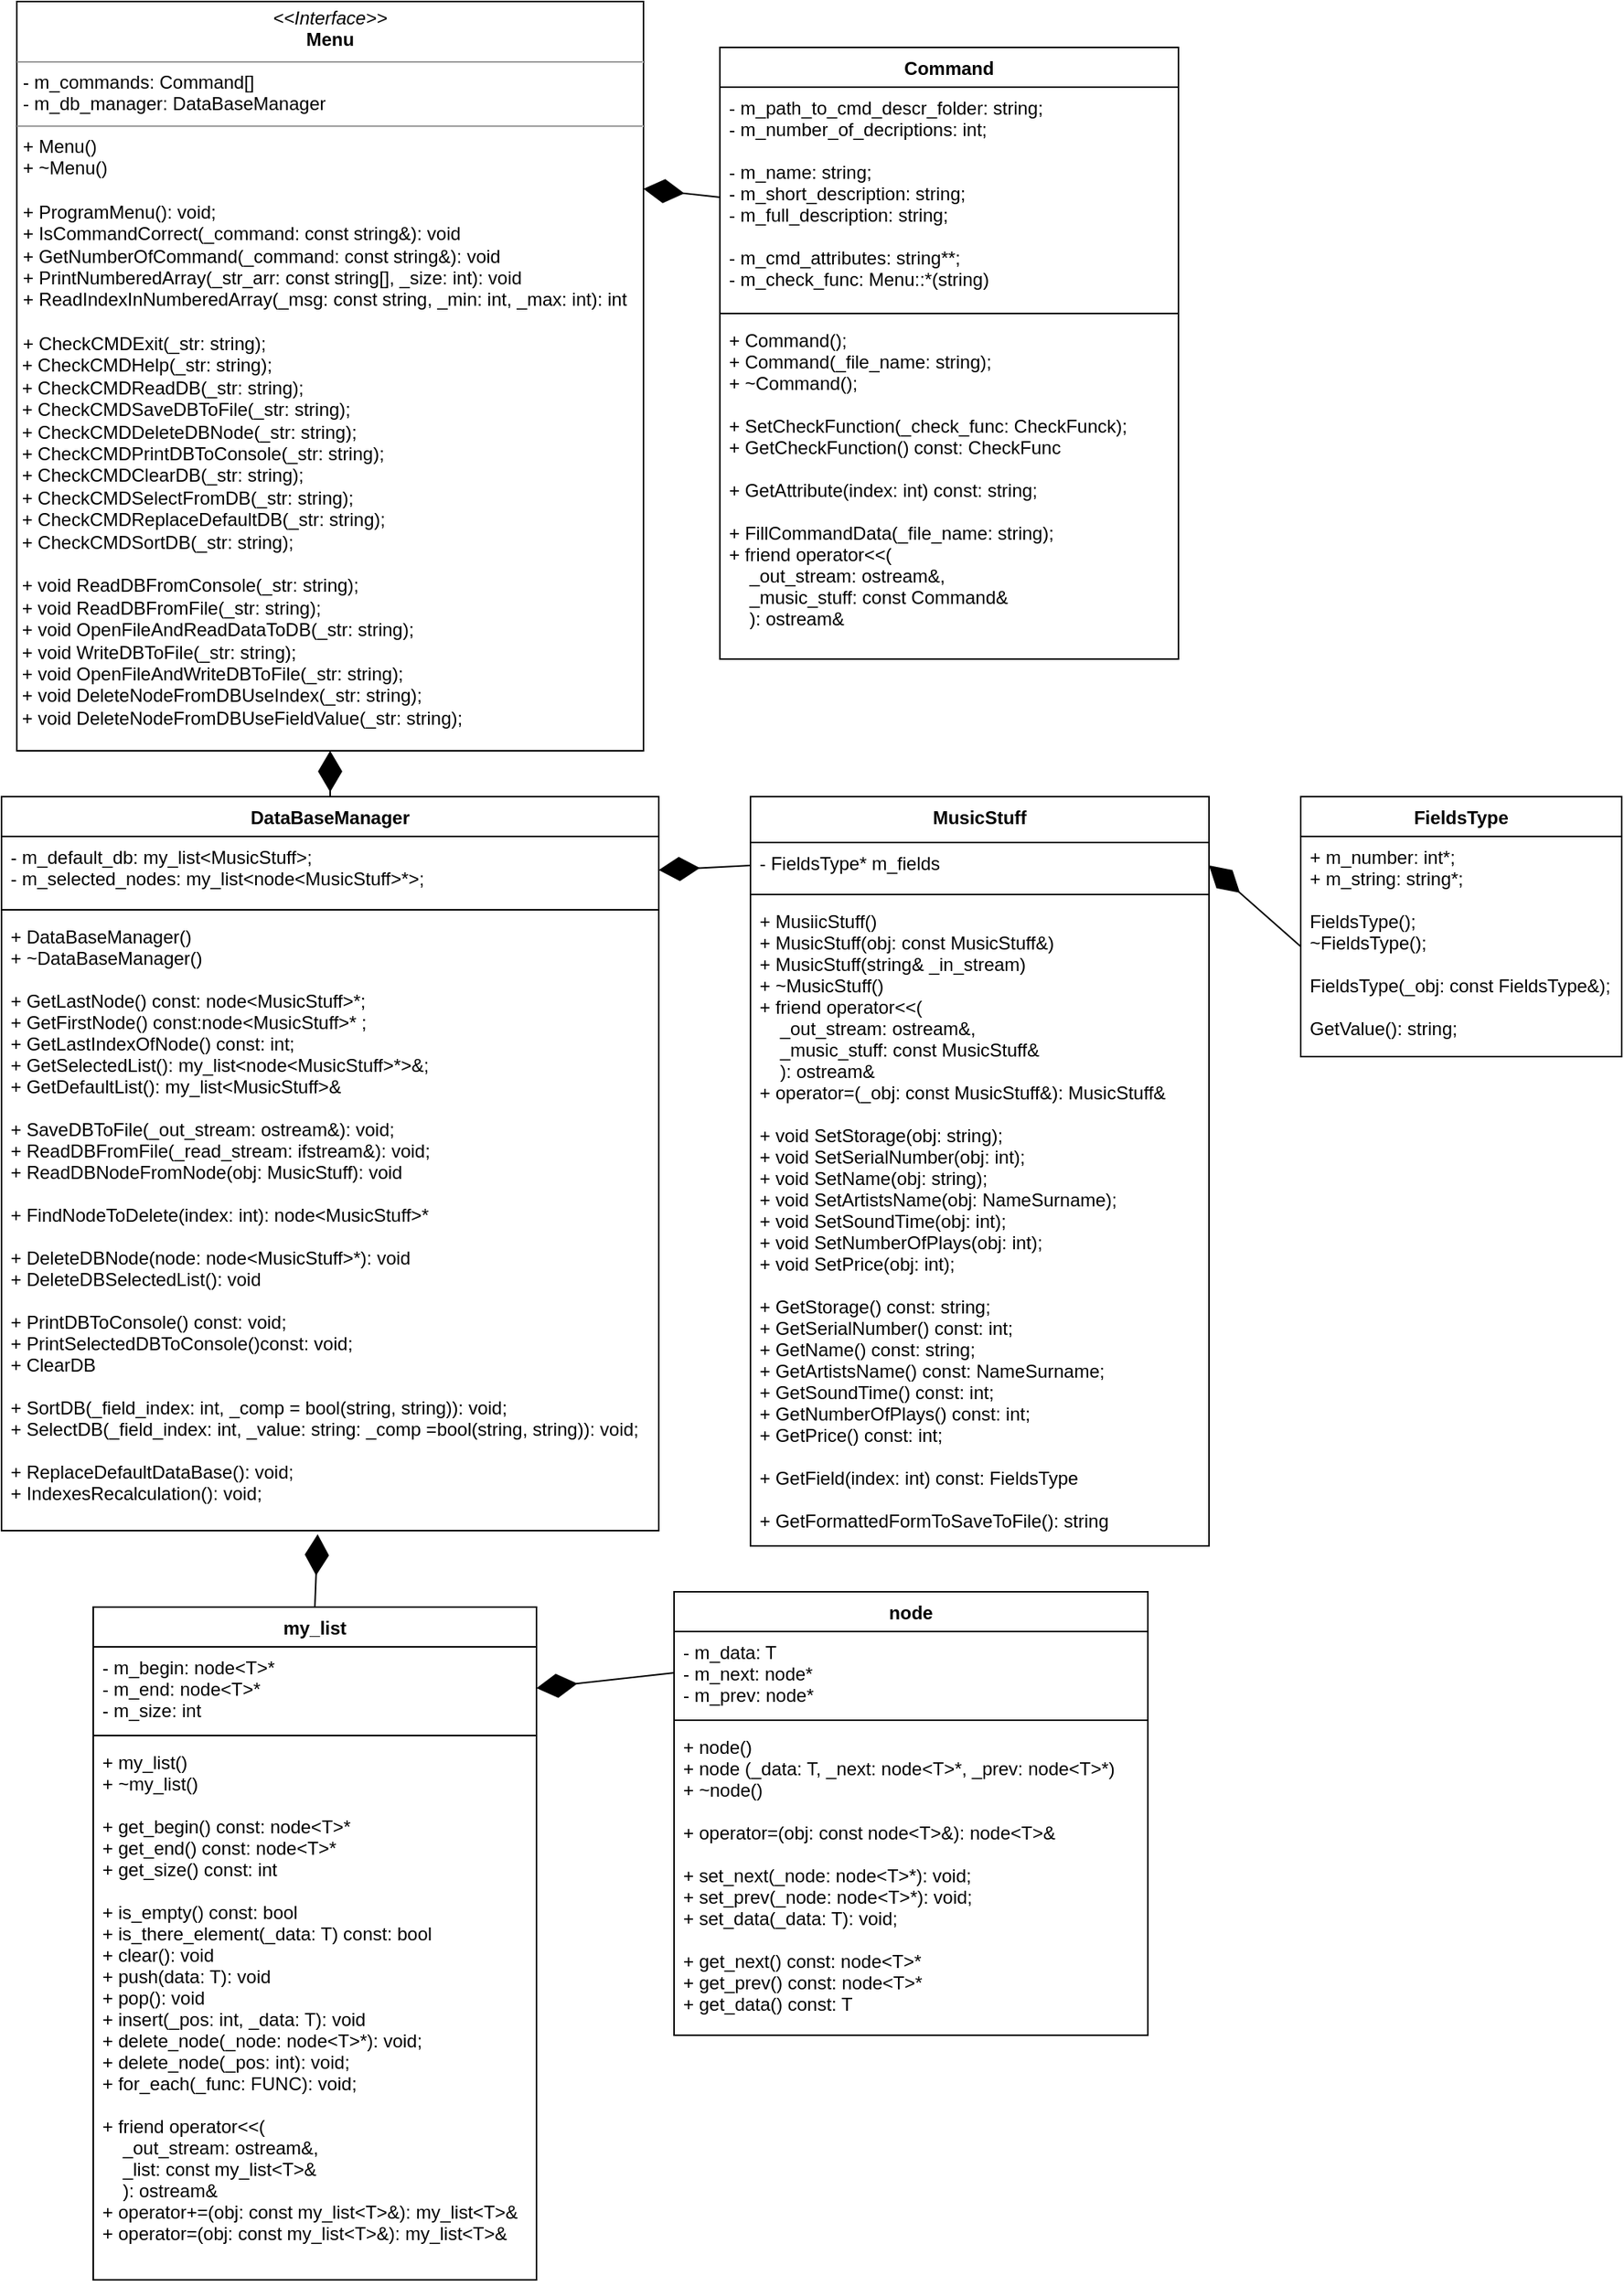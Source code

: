 <mxfile version="16.5.1" type="device"><diagram id="C5RBs43oDa-KdzZeNtuy" name="subd"><mxGraphModel dx="1640" dy="1659" grid="1" gridSize="10" guides="1" tooltips="1" connect="1" arrows="1" fold="1" page="1" pageScale="1" pageWidth="827" pageHeight="1169" math="0" shadow="0"><root><mxCell id="WIyWlLk6GJQsqaUBKTNV-0"/><mxCell id="WIyWlLk6GJQsqaUBKTNV-1" parent="WIyWlLk6GJQsqaUBKTNV-0"/><mxCell id="djRAqeZkzbex1HgP_Muo-0" value="MusicStuff" style="swimlane;fontStyle=1;align=center;verticalAlign=top;childLayout=stackLayout;horizontal=1;startSize=30;horizontalStack=0;resizeParent=1;resizeParentMax=0;resizeLast=0;collapsible=1;marginBottom=0;" parent="WIyWlLk6GJQsqaUBKTNV-1" vertex="1"><mxGeometry x="290" y="190" width="300" height="490" as="geometry"><mxRectangle x="140" y="198" width="90" height="30" as="alternateBounds"/></mxGeometry></mxCell><mxCell id="djRAqeZkzbex1HgP_Muo-1" value="- FieldsType* m_fields&#10; " style="text;strokeColor=none;fillColor=none;align=left;verticalAlign=top;spacingLeft=4;spacingRight=4;overflow=hidden;rotatable=0;points=[[0,0.5],[1,0.5]];portConstraint=eastwest;" parent="djRAqeZkzbex1HgP_Muo-0" vertex="1"><mxGeometry y="30" width="300" height="30" as="geometry"/></mxCell><mxCell id="djRAqeZkzbex1HgP_Muo-2" value="" style="line;strokeWidth=1;fillColor=none;align=left;verticalAlign=middle;spacingTop=-1;spacingLeft=3;spacingRight=3;rotatable=0;labelPosition=right;points=[];portConstraint=eastwest;" parent="djRAqeZkzbex1HgP_Muo-0" vertex="1"><mxGeometry y="60" width="300" height="8" as="geometry"/></mxCell><mxCell id="djRAqeZkzbex1HgP_Muo-3" value="+ MusiicStuff()&#10;+ MusicStuff(obj: const MusicStuff&amp;)&#10;+ MusicStuff(string&amp; _in_stream)&#10;+ ~MusicStuff()&#10;+ friend operator&lt;&lt;(&#10;    _out_stream: ostream&amp;,&#10;    _music_stuff: const MusicStuff&amp; &#10;    ): ostream&amp;&#10;+ operator=(_obj: const MusicStuff&amp;): MusicStuff&amp;&#10;&#10;+ void SetStorage(obj: string);&#10;+ void SetSerialNumber(obj: int);&#10;+ void SetName(obj: string);&#10;+ void SetArtistsName(obj: NameSurname);&#10;+ void SetSoundTime(obj: int);&#10;+ void SetNumberOfPlays(obj: int);&#10;+ void SetPrice(obj: int);&#10;&#10;+ GetStorage() const: string;&#10;+ GetSerialNumber() const: int;&#10;+ GetName() const: string;&#10;+ GetArtistsName() const: NameSurname;&#10;+ GetSoundTime() const: int;&#10;+ GetNumberOfPlays() const: int;&#10;+ GetPrice() const: int;&#10;&#10;+ GetField(index: int) const: FieldsType&#10;&#10;+ GetFormattedFormToSaveToFile(): string" style="text;strokeColor=none;fillColor=none;align=left;verticalAlign=top;spacingLeft=4;spacingRight=4;overflow=hidden;rotatable=0;points=[[0,0.5],[1,0.5]];portConstraint=eastwest;" parent="djRAqeZkzbex1HgP_Muo-0" vertex="1"><mxGeometry y="68" width="300" height="422" as="geometry"/></mxCell><mxCell id="djRAqeZkzbex1HgP_Muo-11" value="" style="endArrow=diamondThin;endFill=1;endSize=24;html=1;rounded=0;entryX=1;entryY=0.5;entryDx=0;entryDy=0;exitX=0;exitY=0.5;exitDx=0;exitDy=0;" parent="WIyWlLk6GJQsqaUBKTNV-1" source="dg60dyxxbCiK7yFR5BYV-1" target="djRAqeZkzbex1HgP_Muo-1" edge="1"><mxGeometry width="160" relative="1" as="geometry"><mxPoint x="820" y="293" as="sourcePoint"/><mxPoint x="710" y="350" as="targetPoint"/><Array as="points"/></mxGeometry></mxCell><mxCell id="djRAqeZkzbex1HgP_Muo-12" value="DataBaseManager" style="swimlane;fontStyle=1;align=center;verticalAlign=top;childLayout=stackLayout;horizontal=1;startSize=26;horizontalStack=0;resizeParent=1;resizeParentMax=0;resizeLast=0;collapsible=1;marginBottom=0;" parent="WIyWlLk6GJQsqaUBKTNV-1" vertex="1"><mxGeometry x="-200" y="190" width="430" height="480" as="geometry"><mxRectangle x="-55" y="200" width="140" height="26" as="alternateBounds"/></mxGeometry></mxCell><mxCell id="djRAqeZkzbex1HgP_Muo-13" value="- m_default_db: my_list&lt;MusicStuff&gt;;&#10;- m_selected_nodes: my_list&lt;node&lt;MusicStuff&gt;*&gt;;" style="text;strokeColor=none;fillColor=none;align=left;verticalAlign=top;spacingLeft=4;spacingRight=4;overflow=hidden;rotatable=0;points=[[0,0.5],[1,0.5]];portConstraint=eastwest;" parent="djRAqeZkzbex1HgP_Muo-12" vertex="1"><mxGeometry y="26" width="430" height="44" as="geometry"/></mxCell><mxCell id="djRAqeZkzbex1HgP_Muo-14" value="" style="line;strokeWidth=1;fillColor=none;align=left;verticalAlign=middle;spacingTop=-1;spacingLeft=3;spacingRight=3;rotatable=0;labelPosition=right;points=[];portConstraint=eastwest;" parent="djRAqeZkzbex1HgP_Muo-12" vertex="1"><mxGeometry y="70" width="430" height="8" as="geometry"/></mxCell><mxCell id="djRAqeZkzbex1HgP_Muo-15" value="+ DataBaseManager()&#10;+ ~DataBaseManager()&#10;&#10;+ GetLastNode() const: node&lt;MusicStuff&gt;*;&#10;+ GetFirstNode() const:node&lt;MusicStuff&gt;* ;&#10;+ GetLastIndexOfNode() const: int;&#10;+ GetSelectedList(): my_list&lt;node&lt;MusicStuff&gt;*&gt;&amp;;&#10;+ GetDefaultList(): my_list&lt;MusicStuff&gt;&amp;&#10;&#10;+ SaveDBToFile(_out_stream: ostream&amp;): void;&#10;+ ReadDBFromFile(_read_stream: ifstream&amp;): void;&#10;+ ReadDBNodeFromNode(obj: MusicStuff): void&#10;&#10;+ FindNodeToDelete(index: int): node&lt;MusicStuff&gt;*&#10; &#10;+ DeleteDBNode(node: node&lt;MusicStuff&gt;*): void&#10;+ DeleteDBSelectedList(): void&#10; &#10;+ PrintDBToConsole() const: void;&#10;+ PrintSelectedDBToConsole()const: void;&#10;+ ClearDB&#10;&#10;+ SortDB(_field_index: int, _comp = bool(string, string)): void;&#10;+ SelectDB(_field_index: int, _value: string: _comp =bool(string, string)): void;&#10;&#10;+ ReplaceDefaultDataBase(): void;&#10;+ IndexesRecalculation(): void;" style="text;strokeColor=none;fillColor=none;align=left;verticalAlign=top;spacingLeft=4;spacingRight=4;overflow=hidden;rotatable=0;points=[[0,0.5],[1,0.5]];portConstraint=eastwest;" parent="djRAqeZkzbex1HgP_Muo-12" vertex="1"><mxGeometry y="78" width="430" height="402" as="geometry"/></mxCell><mxCell id="djRAqeZkzbex1HgP_Muo-16" value="" style="endArrow=diamondThin;endFill=1;endSize=24;html=1;rounded=0;entryX=1;entryY=0.5;entryDx=0;entryDy=0;exitX=0;exitY=0.5;exitDx=0;exitDy=0;" parent="WIyWlLk6GJQsqaUBKTNV-1" source="djRAqeZkzbex1HgP_Muo-1" target="djRAqeZkzbex1HgP_Muo-13" edge="1"><mxGeometry width="160" relative="1" as="geometry"><mxPoint x="600" y="258" as="sourcePoint"/><mxPoint x="520" y="300" as="targetPoint"/><Array as="points"/></mxGeometry></mxCell><mxCell id="djRAqeZkzbex1HgP_Muo-17" value="my_list" style="swimlane;fontStyle=1;align=center;verticalAlign=top;childLayout=stackLayout;horizontal=1;startSize=26;horizontalStack=0;resizeParent=1;resizeParentMax=0;resizeLast=0;collapsible=1;marginBottom=0;" parent="WIyWlLk6GJQsqaUBKTNV-1" vertex="1"><mxGeometry x="-140" y="720" width="290" height="440" as="geometry"><mxRectangle x="-23" y="260" width="70" height="26" as="alternateBounds"/></mxGeometry></mxCell><mxCell id="djRAqeZkzbex1HgP_Muo-18" value="- m_begin: node&lt;T&gt;*&#10;- m_end: node&lt;T&gt;*&#10;- m_size: int" style="text;strokeColor=none;fillColor=none;align=left;verticalAlign=top;spacingLeft=4;spacingRight=4;overflow=hidden;rotatable=0;points=[[0,0.5],[1,0.5]];portConstraint=eastwest;" parent="djRAqeZkzbex1HgP_Muo-17" vertex="1"><mxGeometry y="26" width="290" height="54" as="geometry"/></mxCell><mxCell id="djRAqeZkzbex1HgP_Muo-19" value="" style="line;strokeWidth=1;fillColor=none;align=left;verticalAlign=middle;spacingTop=-1;spacingLeft=3;spacingRight=3;rotatable=0;labelPosition=right;points=[];portConstraint=eastwest;" parent="djRAqeZkzbex1HgP_Muo-17" vertex="1"><mxGeometry y="80" width="290" height="8" as="geometry"/></mxCell><mxCell id="djRAqeZkzbex1HgP_Muo-20" value="+ my_list()&#10;+ ~my_list()&#10;&#10;+ get_begin() const: node&lt;T&gt;*&#10;+ get_end() const: node&lt;T&gt;*&#10;+ get_size() const: int&#10;&#10;+ is_empty() const: bool&#10;+ is_there_element(_data: T) const: bool&#10;+ clear(): void&#10;+ push(data: T): void&#10;+ pop(): void&#10;+ insert(_pos: int, _data: T): void&#10;+ delete_node(_node: node&lt;T&gt;*): void;&#10;+ delete_node(_pos: int): void;&#10;+ for_each(_func: FUNC): void;&#10;&#10;+ friend operator&lt;&lt;(&#10;    _out_stream: ostream&amp;,&#10;    _list: const my_list&lt;T&gt;&amp; &#10;    ): ostream&amp;&#10;+ operator+=(obj: const my_list&lt;T&gt;&amp;): my_list&lt;T&gt;&amp;&#10;+ operator=(obj: const my_list&lt;T&gt;&amp;): my_list&lt;T&gt;&amp;" style="text;strokeColor=none;fillColor=none;align=left;verticalAlign=top;spacingLeft=4;spacingRight=4;overflow=hidden;rotatable=0;points=[[0,0.5],[1,0.5]];portConstraint=eastwest;" parent="djRAqeZkzbex1HgP_Muo-17" vertex="1"><mxGeometry y="88" width="290" height="352" as="geometry"/></mxCell><mxCell id="djRAqeZkzbex1HgP_Muo-23" value="" style="endArrow=diamondThin;endFill=1;endSize=24;html=1;rounded=0;entryX=0.481;entryY=1.006;entryDx=0;entryDy=0;exitX=0.5;exitY=0;exitDx=0;exitDy=0;entryPerimeter=0;" parent="WIyWlLk6GJQsqaUBKTNV-1" source="djRAqeZkzbex1HgP_Muo-17" target="djRAqeZkzbex1HgP_Muo-15" edge="1"><mxGeometry width="160" relative="1" as="geometry"><mxPoint x="310" y="300" as="sourcePoint"/><mxPoint x="235" y="254" as="targetPoint"/><Array as="points"/></mxGeometry></mxCell><mxCell id="OLImq8YdDATxBt_v8aPD-3" value="&lt;p style=&quot;margin: 0px ; margin-top: 4px ; text-align: center&quot;&gt;&lt;i&gt;&amp;lt;&amp;lt;Interface&amp;gt;&amp;gt;&lt;/i&gt;&lt;br&gt;&lt;b&gt;Menu&lt;/b&gt;&lt;/p&gt;&lt;hr size=&quot;1&quot;&gt;&lt;p style=&quot;margin: 0px ; margin-left: 4px&quot;&gt;- m_commands: Command[]&lt;br&gt;- m_db_manager: DataBaseManager&lt;/p&gt;&lt;hr size=&quot;1&quot;&gt;&lt;p style=&quot;margin: 0px ; margin-left: 4px&quot;&gt;+ Menu()&lt;br&gt;+ ~Menu()&lt;/p&gt;&lt;p style=&quot;margin: 0px ; margin-left: 4px&quot;&gt;&lt;br&gt;&lt;/p&gt;&lt;p style=&quot;margin: 0px ; margin-left: 4px&quot;&gt;+ ProgramMenu(): void;&lt;/p&gt;&lt;p style=&quot;margin: 0px ; margin-left: 4px&quot;&gt;+ IsCommandCorrect(_command: const string&amp;amp;)&lt;span&gt;: void&lt;/span&gt;&lt;/p&gt;&lt;p style=&quot;margin: 0px ; margin-left: 4px&quot;&gt;+ GetNumberOfCommand&lt;span&gt;(_command: const string&amp;amp;): void&lt;/span&gt;&lt;/p&gt;&lt;p style=&quot;margin: 0px ; margin-left: 4px&quot;&gt;+ PrintNumberedArray(_str_arr: const string[], _size: int): void&lt;/p&gt;&lt;p style=&quot;margin: 0px ; margin-left: 4px&quot;&gt;+ ReadIndexInNumberedArray(_msg: const string, _min: int, _max: int): int&lt;/p&gt;&lt;p style=&quot;margin: 0px ; margin-left: 4px&quot;&gt;&lt;br&gt;&lt;/p&gt;&lt;p style=&quot;margin: 0px ; margin-left: 4px&quot;&gt;+ CheckCMDExit(_str: string);&lt;/p&gt;&amp;nbsp;+ CheckCMDHelp(_str: string);&lt;br&gt;&amp;nbsp;+ CheckCMDReadDB(_str: string);&lt;br&gt;&amp;nbsp;+ CheckCMDSaveDBToFile(_str: string);&lt;br&gt;&amp;nbsp;+ CheckCMDDeleteDBNode(_str: string);&lt;br&gt;&amp;nbsp;+ CheckCMDPrintDBToConsole(_str: string);&lt;br&gt;&amp;nbsp;+ CheckCMDClearDB(_str: string);&lt;br&gt;&amp;nbsp;+ CheckCMDSelectFromDB(_str: string);&lt;br&gt;&amp;nbsp;+&amp;nbsp;CheckCMDReplaceDefaultDB(_str: string);&lt;br&gt;&amp;nbsp;+ CheckCMDSortDB(_str: string);&lt;br&gt;&lt;br&gt;&lt;div&gt;&lt;span&gt;&lt;/span&gt;&amp;nbsp;+ void ReadDBFromConsole(_str:&amp;nbsp;&lt;span&gt;string);&lt;/span&gt;&lt;/div&gt;&lt;div&gt;&lt;span&gt;&lt;/span&gt;&amp;nbsp;+ void ReadDBFromFile(_str:&amp;nbsp;&lt;span&gt;string&lt;/span&gt;);&lt;/div&gt;&amp;nbsp;+&amp;nbsp;&lt;span&gt;void OpenFileAndReadDataToDB(&lt;/span&gt;_str:&amp;nbsp;&lt;span&gt;string&lt;/span&gt;&lt;span&gt;);&lt;/span&gt;&lt;br&gt;&amp;nbsp;+&amp;nbsp;&lt;span&gt;void WriteDBToFile(&lt;/span&gt;_str:&amp;nbsp;&lt;span&gt;string&lt;/span&gt;&lt;span&gt;);&lt;/span&gt;&lt;br&gt;&amp;nbsp;+&amp;nbsp;&lt;span&gt;void OpenFileAndWriteDBToFile(&lt;/span&gt;_str:&amp;nbsp;&lt;span&gt;string&lt;/span&gt;&lt;span&gt;);&lt;/span&gt;&lt;br&gt;&amp;nbsp;+&amp;nbsp;&lt;span&gt;void DeleteNodeFromDBUseIndex(&lt;/span&gt;_str:&amp;nbsp;&lt;span&gt;string&lt;/span&gt;&lt;span&gt;);&lt;/span&gt;&lt;br&gt;&amp;nbsp;+&amp;nbsp;&lt;span&gt;void DeleteNodeFromDBUseFieldValue(&lt;/span&gt;_str:&amp;nbsp;&lt;span&gt;string&lt;/span&gt;&lt;span&gt;);&lt;/span&gt;" style="verticalAlign=top;align=left;overflow=fill;fontSize=12;fontFamily=Helvetica;html=1;" parent="WIyWlLk6GJQsqaUBKTNV-1" vertex="1"><mxGeometry x="-190" y="-330" width="410" height="490" as="geometry"/></mxCell><mxCell id="OLImq8YdDATxBt_v8aPD-4" value="" style="endArrow=diamondThin;endFill=1;endSize=24;html=1;rounded=0;exitX=0.5;exitY=0;exitDx=0;exitDy=0;entryX=0.5;entryY=1;entryDx=0;entryDy=0;" parent="WIyWlLk6GJQsqaUBKTNV-1" source="djRAqeZkzbex1HgP_Muo-12" target="OLImq8YdDATxBt_v8aPD-3" edge="1"><mxGeometry width="160" relative="1" as="geometry"><mxPoint x="110" y="180" as="sourcePoint"/><mxPoint x="270" y="180" as="targetPoint"/><Array as="points"/></mxGeometry></mxCell><mxCell id="OLImq8YdDATxBt_v8aPD-5" value="Command" style="swimlane;fontStyle=1;align=center;verticalAlign=top;childLayout=stackLayout;horizontal=1;startSize=26;horizontalStack=0;resizeParent=1;resizeParentMax=0;resizeLast=0;collapsible=1;marginBottom=0;" parent="WIyWlLk6GJQsqaUBKTNV-1" vertex="1"><mxGeometry x="270" y="-300" width="300" height="400" as="geometry"><mxRectangle x="270" y="-220" width="90" height="26" as="alternateBounds"/></mxGeometry></mxCell><mxCell id="OLImq8YdDATxBt_v8aPD-6" value="- m_path_to_cmd_descr_folder: string;&#10;- m_number_of_decriptions: int;&#10;&#10;- m_name: string;&#10;- m_short_description: string;&#10;- m_full_description: string;&#10;&#10;- m_cmd_attributes: string**;&#10;- m_check_func: Menu::*(string)&#10;" style="text;strokeColor=none;fillColor=none;align=left;verticalAlign=top;spacingLeft=4;spacingRight=4;overflow=hidden;rotatable=0;points=[[0,0.5],[1,0.5]];portConstraint=eastwest;fontStyle=0" parent="OLImq8YdDATxBt_v8aPD-5" vertex="1"><mxGeometry y="26" width="300" height="144" as="geometry"/></mxCell><mxCell id="OLImq8YdDATxBt_v8aPD-7" value="" style="line;strokeWidth=1;fillColor=none;align=left;verticalAlign=middle;spacingTop=-1;spacingLeft=3;spacingRight=3;rotatable=0;labelPosition=right;points=[];portConstraint=eastwest;" parent="OLImq8YdDATxBt_v8aPD-5" vertex="1"><mxGeometry y="170" width="300" height="8" as="geometry"/></mxCell><mxCell id="OLImq8YdDATxBt_v8aPD-8" value="+ Command();&#10;+ Command(_file_name: string);&#10;+ ~Command();&#10;&#10;+ SetCheckFunction(_check_func: CheckFunck);&#10;+ GetCheckFunction() const: CheckFunc&#10;&#10;+ GetAttribute(index: int) const: string;&#10;&#10;+ FillCommandData(_file_name: string);&#10;+ friend operator&lt;&lt;(&#10;    _out_stream: ostream&amp;,&#10;    _music_stuff: const Command&amp; &#10;    ): ostream&amp;&#10;" style="text;strokeColor=none;fillColor=none;align=left;verticalAlign=top;spacingLeft=4;spacingRight=4;overflow=hidden;rotatable=0;points=[[0,0.5],[1,0.5]];portConstraint=eastwest;" parent="OLImq8YdDATxBt_v8aPD-5" vertex="1"><mxGeometry y="178" width="300" height="222" as="geometry"/></mxCell><mxCell id="OLImq8YdDATxBt_v8aPD-9" value="" style="endArrow=diamondThin;endFill=1;endSize=24;html=1;rounded=0;exitX=0;exitY=0.5;exitDx=0;exitDy=0;entryX=1;entryY=0.25;entryDx=0;entryDy=0;" parent="WIyWlLk6GJQsqaUBKTNV-1" source="OLImq8YdDATxBt_v8aPD-6" target="OLImq8YdDATxBt_v8aPD-3" edge="1"><mxGeometry width="160" relative="1" as="geometry"><mxPoint x="170" y="-30" as="sourcePoint"/><mxPoint x="330" y="-30" as="targetPoint"/><Array as="points"/></mxGeometry></mxCell><mxCell id="dg60dyxxbCiK7yFR5BYV-0" value="FieldsType" style="swimlane;fontStyle=1;childLayout=stackLayout;horizontal=1;startSize=26;fillColor=none;horizontalStack=0;resizeParent=1;resizeParentMax=0;resizeLast=0;collapsible=1;marginBottom=0;" vertex="1" parent="WIyWlLk6GJQsqaUBKTNV-1"><mxGeometry x="650" y="190" width="210" height="170" as="geometry"><mxRectangle x="300" y="200" width="90" height="26" as="alternateBounds"/></mxGeometry></mxCell><mxCell id="dg60dyxxbCiK7yFR5BYV-1" value="+ m_number: int*;&#10;+ m_string: string*;&#10;&#10;FieldsType();&#10;~FieldsType();&#10;&#10;FieldsType(_obj: const FieldsType&amp;);&#10;&#10;GetValue(): string;" style="text;strokeColor=none;fillColor=none;align=left;verticalAlign=top;spacingLeft=4;spacingRight=4;overflow=hidden;rotatable=0;points=[[0,0.5],[1,0.5]];portConstraint=eastwest;" vertex="1" parent="dg60dyxxbCiK7yFR5BYV-0"><mxGeometry y="26" width="210" height="144" as="geometry"/></mxCell><mxCell id="dg60dyxxbCiK7yFR5BYV-4" value="node" style="swimlane;fontStyle=1;align=center;verticalAlign=top;childLayout=stackLayout;horizontal=1;startSize=26;horizontalStack=0;resizeParent=1;resizeParentMax=0;resizeLast=0;collapsible=1;marginBottom=0;" vertex="1" parent="WIyWlLk6GJQsqaUBKTNV-1"><mxGeometry x="240" y="710" width="310" height="290" as="geometry"><mxRectangle x="107" y="260" width="60" height="26" as="alternateBounds"/></mxGeometry></mxCell><mxCell id="dg60dyxxbCiK7yFR5BYV-5" value="- m_data: T&#10;- m_next: node*&#10;- m_prev: node*" style="text;strokeColor=none;fillColor=none;align=left;verticalAlign=top;spacingLeft=4;spacingRight=4;overflow=hidden;rotatable=0;points=[[0,0.5],[1,0.5]];portConstraint=eastwest;" vertex="1" parent="dg60dyxxbCiK7yFR5BYV-4"><mxGeometry y="26" width="310" height="54" as="geometry"/></mxCell><mxCell id="dg60dyxxbCiK7yFR5BYV-6" value="" style="line;strokeWidth=1;fillColor=none;align=left;verticalAlign=middle;spacingTop=-1;spacingLeft=3;spacingRight=3;rotatable=0;labelPosition=right;points=[];portConstraint=eastwest;" vertex="1" parent="dg60dyxxbCiK7yFR5BYV-4"><mxGeometry y="80" width="310" height="8" as="geometry"/></mxCell><mxCell id="dg60dyxxbCiK7yFR5BYV-7" value="+ node()&#10;+ node (_data: T, _next: node&lt;T&gt;*, _prev: node&lt;T&gt;*)&#10;+ ~node()&#10;&#10;+ operator=(obj: const node&lt;T&gt;&amp;): node&lt;T&gt;&amp;&#10;&#10;+ set_next(_node: node&lt;T&gt;*): void;&#10;+ set_prev(_node: node&lt;T&gt;*): void;&#10;+ set_data(_data: T): void;&#10;&#10;+ get_next() const: node&lt;T&gt;*&#10;+ get_prev() const: node&lt;T&gt;*&#10;+ get_data() const: T&#10;&#10;" style="text;strokeColor=none;fillColor=none;align=left;verticalAlign=top;spacingLeft=4;spacingRight=4;overflow=hidden;rotatable=0;points=[[0,0.5],[1,0.5]];portConstraint=eastwest;" vertex="1" parent="dg60dyxxbCiK7yFR5BYV-4"><mxGeometry y="88" width="310" height="202" as="geometry"/></mxCell><mxCell id="dg60dyxxbCiK7yFR5BYV-8" value="" style="endArrow=diamondThin;endFill=1;endSize=24;html=1;rounded=0;entryX=1;entryY=0.5;entryDx=0;entryDy=0;exitX=0;exitY=0.5;exitDx=0;exitDy=0;" edge="1" parent="WIyWlLk6GJQsqaUBKTNV-1" source="dg60dyxxbCiK7yFR5BYV-5" target="djRAqeZkzbex1HgP_Muo-18"><mxGeometry width="160" relative="1" as="geometry"><mxPoint x="150" y="633" as="sourcePoint"/><mxPoint x="90" y="633" as="targetPoint"/></mxGeometry></mxCell></root></mxGraphModel></diagram></mxfile>